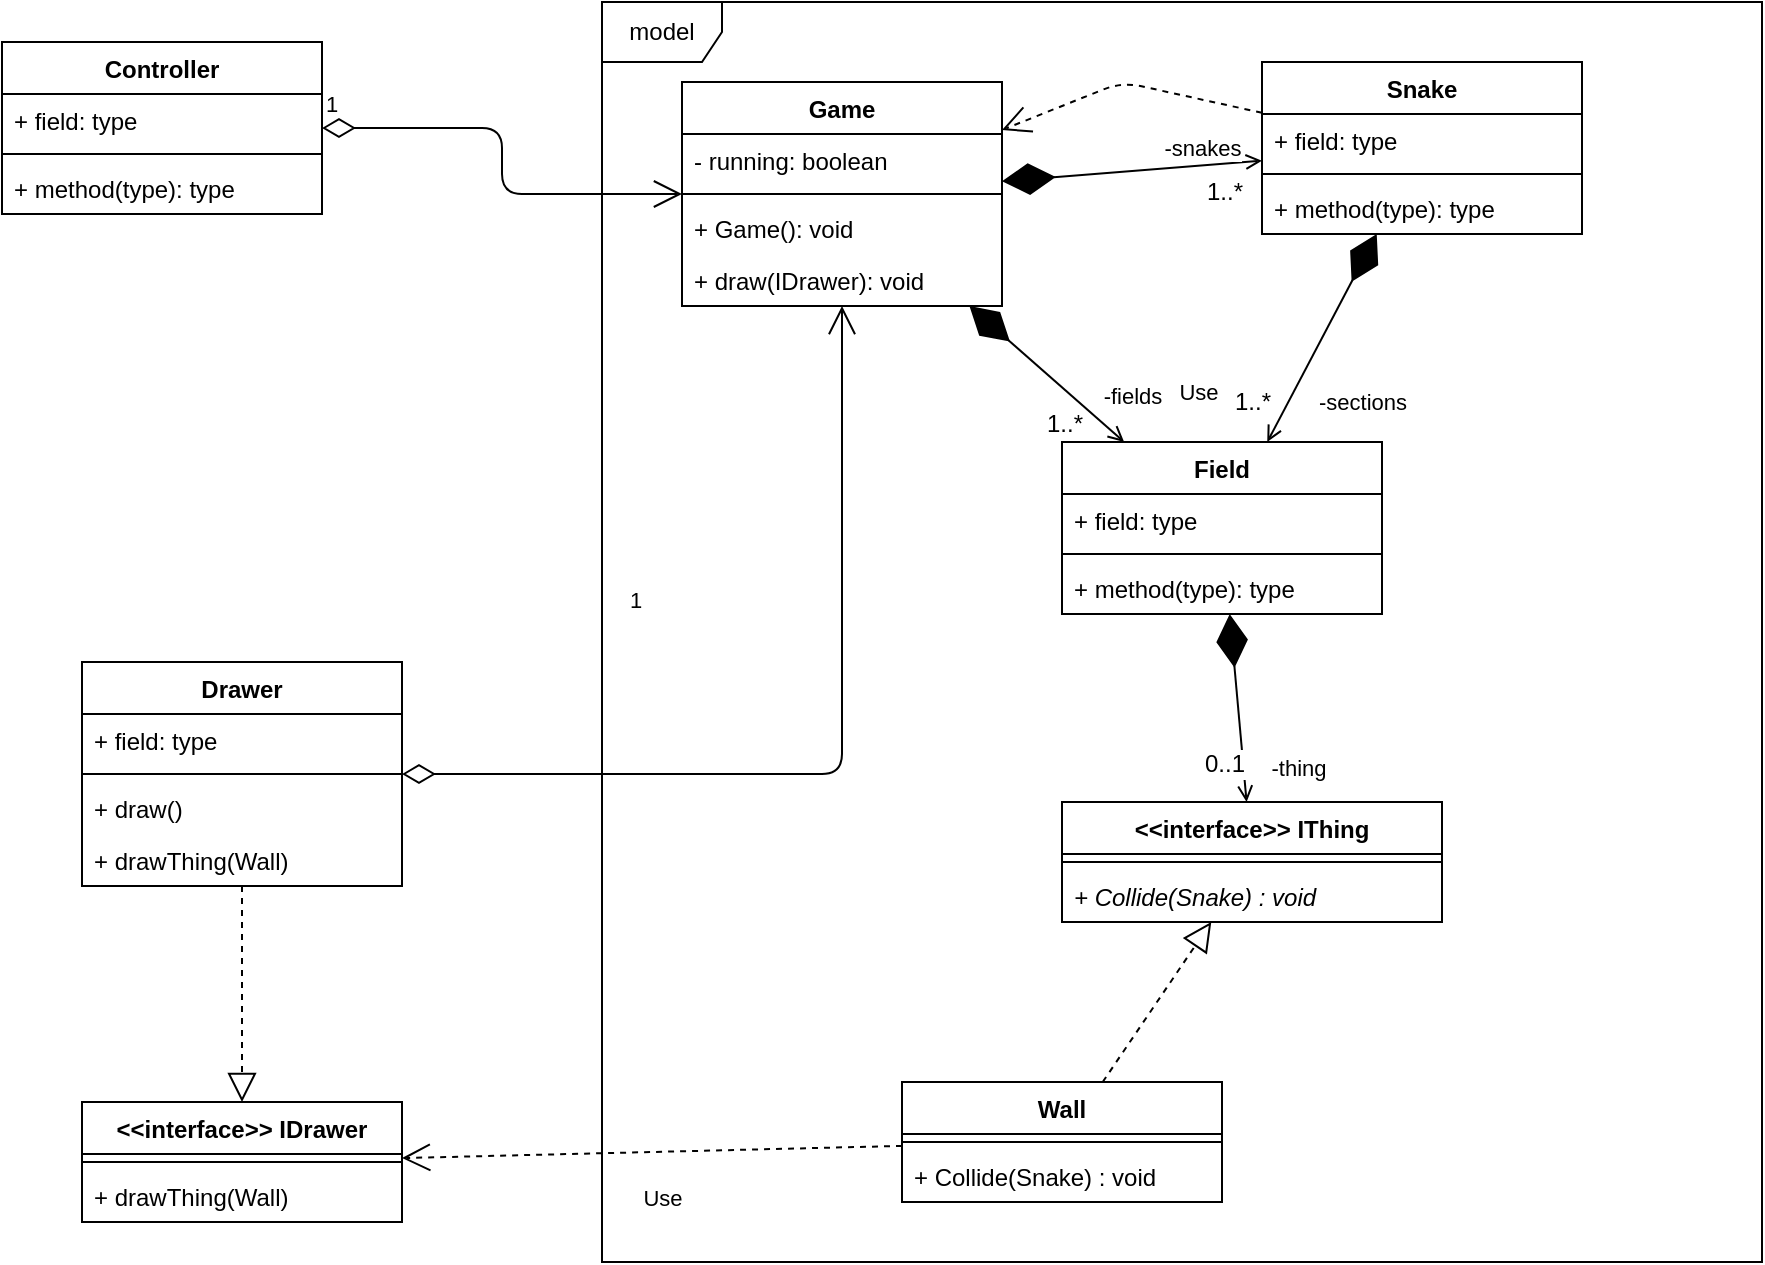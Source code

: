<mxfile version="12.7.9" type="device"><diagram id="GVDixQSI97nVMu_xRKOy" name="Page-1"><mxGraphModel dx="1466" dy="1763" grid="1" gridSize="10" guides="1" tooltips="1" connect="1" arrows="1" fold="1" page="1" pageScale="1" pageWidth="827" pageHeight="1169" math="0" shadow="0"><root><mxCell id="0"/><mxCell id="1" parent="0"/><mxCell id="5MOsSe9phII5z0YcXyXu-37" value="model" style="shape=umlFrame;whiteSpace=wrap;html=1;" vertex="1" parent="1"><mxGeometry x="10" y="-10" width="580" height="630" as="geometry"/></mxCell><mxCell id="5MOsSe9phII5z0YcXyXu-1" value="Game" style="swimlane;fontStyle=1;align=center;verticalAlign=top;childLayout=stackLayout;horizontal=1;startSize=26;horizontalStack=0;resizeParent=1;resizeParentMax=0;resizeLast=0;collapsible=1;marginBottom=0;" vertex="1" parent="1"><mxGeometry x="50" y="30" width="160" height="112" as="geometry"/></mxCell><mxCell id="5MOsSe9phII5z0YcXyXu-2" value="- running: boolean" style="text;strokeColor=none;fillColor=none;align=left;verticalAlign=top;spacingLeft=4;spacingRight=4;overflow=hidden;rotatable=0;points=[[0,0.5],[1,0.5]];portConstraint=eastwest;" vertex="1" parent="5MOsSe9phII5z0YcXyXu-1"><mxGeometry y="26" width="160" height="26" as="geometry"/></mxCell><mxCell id="5MOsSe9phII5z0YcXyXu-3" value="" style="line;strokeWidth=1;fillColor=none;align=left;verticalAlign=middle;spacingTop=-1;spacingLeft=3;spacingRight=3;rotatable=0;labelPosition=right;points=[];portConstraint=eastwest;" vertex="1" parent="5MOsSe9phII5z0YcXyXu-1"><mxGeometry y="52" width="160" height="8" as="geometry"/></mxCell><mxCell id="5MOsSe9phII5z0YcXyXu-4" value="+ Game(): void&#xA;" style="text;strokeColor=none;fillColor=none;align=left;verticalAlign=top;spacingLeft=4;spacingRight=4;overflow=hidden;rotatable=0;points=[[0,0.5],[1,0.5]];portConstraint=eastwest;" vertex="1" parent="5MOsSe9phII5z0YcXyXu-1"><mxGeometry y="60" width="160" height="26" as="geometry"/></mxCell><mxCell id="5MOsSe9phII5z0YcXyXu-6" value="+ draw(IDrawer): void" style="text;strokeColor=none;fillColor=none;align=left;verticalAlign=top;spacingLeft=4;spacingRight=4;overflow=hidden;rotatable=0;points=[[0,0.5],[1,0.5]];portConstraint=eastwest;" vertex="1" parent="5MOsSe9phII5z0YcXyXu-1"><mxGeometry y="86" width="160" height="26" as="geometry"/></mxCell><mxCell id="5MOsSe9phII5z0YcXyXu-7" value="Field" style="swimlane;fontStyle=1;align=center;verticalAlign=top;childLayout=stackLayout;horizontal=1;startSize=26;horizontalStack=0;resizeParent=1;resizeParentMax=0;resizeLast=0;collapsible=1;marginBottom=0;" vertex="1" parent="1"><mxGeometry x="240" y="210" width="160" height="86" as="geometry"/></mxCell><mxCell id="5MOsSe9phII5z0YcXyXu-8" value="+ field: type" style="text;strokeColor=none;fillColor=none;align=left;verticalAlign=top;spacingLeft=4;spacingRight=4;overflow=hidden;rotatable=0;points=[[0,0.5],[1,0.5]];portConstraint=eastwest;" vertex="1" parent="5MOsSe9phII5z0YcXyXu-7"><mxGeometry y="26" width="160" height="26" as="geometry"/></mxCell><mxCell id="5MOsSe9phII5z0YcXyXu-9" value="" style="line;strokeWidth=1;fillColor=none;align=left;verticalAlign=middle;spacingTop=-1;spacingLeft=3;spacingRight=3;rotatable=0;labelPosition=right;points=[];portConstraint=eastwest;" vertex="1" parent="5MOsSe9phII5z0YcXyXu-7"><mxGeometry y="52" width="160" height="8" as="geometry"/></mxCell><mxCell id="5MOsSe9phII5z0YcXyXu-10" value="+ method(type): type" style="text;strokeColor=none;fillColor=none;align=left;verticalAlign=top;spacingLeft=4;spacingRight=4;overflow=hidden;rotatable=0;points=[[0,0.5],[1,0.5]];portConstraint=eastwest;" vertex="1" parent="5MOsSe9phII5z0YcXyXu-7"><mxGeometry y="60" width="160" height="26" as="geometry"/></mxCell><mxCell id="5MOsSe9phII5z0YcXyXu-11" value="-fields" style="endArrow=diamondThin;endFill=1;endSize=24;html=1;startArrow=open;startFill=0;" edge="1" parent="1" source="5MOsSe9phII5z0YcXyXu-7" target="5MOsSe9phII5z0YcXyXu-1"><mxGeometry x="-0.763" y="-20" width="160" relative="1" as="geometry"><mxPoint x="230" y="240" as="sourcePoint"/><mxPoint x="390" y="240" as="targetPoint"/><mxPoint as="offset"/></mxGeometry></mxCell><mxCell id="5MOsSe9phII5z0YcXyXu-12" value="1..*" style="text;html=1;align=center;verticalAlign=middle;resizable=0;points=[];labelBackgroundColor=#ffffff;" vertex="1" connectable="0" parent="5MOsSe9phII5z0YcXyXu-11"><mxGeometry x="-0.871" relative="1" as="geometry"><mxPoint x="-25.9" y="-5.45" as="offset"/></mxGeometry></mxCell><mxCell id="5MOsSe9phII5z0YcXyXu-13" value="Snake" style="swimlane;fontStyle=1;align=center;verticalAlign=top;childLayout=stackLayout;horizontal=1;startSize=26;horizontalStack=0;resizeParent=1;resizeParentMax=0;resizeLast=0;collapsible=1;marginBottom=0;" vertex="1" parent="1"><mxGeometry x="340" y="20" width="160" height="86" as="geometry"/></mxCell><mxCell id="5MOsSe9phII5z0YcXyXu-14" value="+ field: type" style="text;strokeColor=none;fillColor=none;align=left;verticalAlign=top;spacingLeft=4;spacingRight=4;overflow=hidden;rotatable=0;points=[[0,0.5],[1,0.5]];portConstraint=eastwest;" vertex="1" parent="5MOsSe9phII5z0YcXyXu-13"><mxGeometry y="26" width="160" height="26" as="geometry"/></mxCell><mxCell id="5MOsSe9phII5z0YcXyXu-15" value="" style="line;strokeWidth=1;fillColor=none;align=left;verticalAlign=middle;spacingTop=-1;spacingLeft=3;spacingRight=3;rotatable=0;labelPosition=right;points=[];portConstraint=eastwest;" vertex="1" parent="5MOsSe9phII5z0YcXyXu-13"><mxGeometry y="52" width="160" height="8" as="geometry"/></mxCell><mxCell id="5MOsSe9phII5z0YcXyXu-16" value="+ method(type): type" style="text;strokeColor=none;fillColor=none;align=left;verticalAlign=top;spacingLeft=4;spacingRight=4;overflow=hidden;rotatable=0;points=[[0,0.5],[1,0.5]];portConstraint=eastwest;" vertex="1" parent="5MOsSe9phII5z0YcXyXu-13"><mxGeometry y="60" width="160" height="26" as="geometry"/></mxCell><mxCell id="5MOsSe9phII5z0YcXyXu-17" value="-snakes" style="endArrow=diamondThin;endFill=1;endSize=24;html=1;startArrow=open;startFill=0;" edge="1" parent="1" source="5MOsSe9phII5z0YcXyXu-13" target="5MOsSe9phII5z0YcXyXu-1"><mxGeometry x="-0.549" y="-9" width="160" relative="1" as="geometry"><mxPoint x="360" y="174.467" as="sourcePoint"/><mxPoint x="220" y="124.533" as="targetPoint"/><mxPoint as="offset"/></mxGeometry></mxCell><mxCell id="5MOsSe9phII5z0YcXyXu-18" value="1..*" style="text;html=1;align=center;verticalAlign=middle;resizable=0;points=[];labelBackgroundColor=#ffffff;" vertex="1" connectable="0" parent="5MOsSe9phII5z0YcXyXu-17"><mxGeometry x="-0.871" relative="1" as="geometry"><mxPoint x="-10.91" y="14.78" as="offset"/></mxGeometry></mxCell><mxCell id="5MOsSe9phII5z0YcXyXu-19" value="-sections" style="endArrow=diamondThin;endFill=1;endSize=24;html=1;startArrow=open;startFill=0;" edge="1" parent="1" source="5MOsSe9phII5z0YcXyXu-7" target="5MOsSe9phII5z0YcXyXu-13"><mxGeometry x="-0.323" y="-33" width="160" relative="1" as="geometry"><mxPoint x="350" y="79.345" as="sourcePoint"/><mxPoint x="220" y="89.655" as="targetPoint"/><mxPoint as="offset"/></mxGeometry></mxCell><mxCell id="5MOsSe9phII5z0YcXyXu-20" value="1..*" style="text;html=1;align=center;verticalAlign=middle;resizable=0;points=[];labelBackgroundColor=#ffffff;" vertex="1" connectable="0" parent="5MOsSe9phII5z0YcXyXu-19"><mxGeometry x="-0.871" relative="1" as="geometry"><mxPoint x="-10.91" y="-13.29" as="offset"/></mxGeometry></mxCell><mxCell id="5MOsSe9phII5z0YcXyXu-22" value="&lt;&lt;interface&gt;&gt; IThing" style="swimlane;fontStyle=1;align=center;verticalAlign=top;childLayout=stackLayout;horizontal=1;startSize=26;horizontalStack=0;resizeParent=1;resizeParentMax=0;resizeLast=0;collapsible=1;marginBottom=0;" vertex="1" parent="1"><mxGeometry x="240" y="390" width="190" height="60" as="geometry"/></mxCell><mxCell id="5MOsSe9phII5z0YcXyXu-24" value="" style="line;strokeWidth=1;fillColor=none;align=left;verticalAlign=middle;spacingTop=-1;spacingLeft=3;spacingRight=3;rotatable=0;labelPosition=right;points=[];portConstraint=eastwest;" vertex="1" parent="5MOsSe9phII5z0YcXyXu-22"><mxGeometry y="26" width="190" height="8" as="geometry"/></mxCell><mxCell id="5MOsSe9phII5z0YcXyXu-25" value="+ Collide(Snake) : void&#xA;" style="text;strokeColor=none;fillColor=none;align=left;verticalAlign=top;spacingLeft=4;spacingRight=4;overflow=hidden;rotatable=0;points=[[0,0.5],[1,0.5]];portConstraint=eastwest;fontStyle=2" vertex="1" parent="5MOsSe9phII5z0YcXyXu-22"><mxGeometry y="34" width="190" height="26" as="geometry"/></mxCell><mxCell id="5MOsSe9phII5z0YcXyXu-26" value="-thing" style="endArrow=diamondThin;endFill=1;endSize=24;html=1;startArrow=open;startFill=0;" edge="1" parent="1" source="5MOsSe9phII5z0YcXyXu-22" target="5MOsSe9phII5z0YcXyXu-7"><mxGeometry x="-0.685" y="-27" width="160" relative="1" as="geometry"><mxPoint x="352.632" y="220" as="sourcePoint"/><mxPoint x="480" y="250" as="targetPoint"/><mxPoint as="offset"/></mxGeometry></mxCell><mxCell id="5MOsSe9phII5z0YcXyXu-27" value="0..1" style="text;html=1;align=center;verticalAlign=middle;resizable=0;points=[];labelBackgroundColor=#ffffff;" vertex="1" connectable="0" parent="5MOsSe9phII5z0YcXyXu-26"><mxGeometry x="-0.871" relative="1" as="geometry"><mxPoint x="-10.91" y="-13.29" as="offset"/></mxGeometry></mxCell><mxCell id="5MOsSe9phII5z0YcXyXu-28" value="Use" style="endArrow=open;endSize=12;dashed=1;html=1;" edge="1" parent="1" source="5MOsSe9phII5z0YcXyXu-13" target="5MOsSe9phII5z0YcXyXu-1"><mxGeometry x="1" y="130" width="160" relative="1" as="geometry"><mxPoint x="330" y="340" as="sourcePoint"/><mxPoint x="490" y="340" as="targetPoint"/><Array as="points"><mxPoint x="270" y="30"/></Array><mxPoint x="50" y="10" as="offset"/></mxGeometry></mxCell><mxCell id="5MOsSe9phII5z0YcXyXu-29" value="Wall" style="swimlane;fontStyle=1;align=center;verticalAlign=top;childLayout=stackLayout;horizontal=1;startSize=26;horizontalStack=0;resizeParent=1;resizeParentMax=0;resizeLast=0;collapsible=1;marginBottom=0;" vertex="1" parent="1"><mxGeometry x="160" y="530" width="160" height="60" as="geometry"/></mxCell><mxCell id="5MOsSe9phII5z0YcXyXu-31" value="" style="line;strokeWidth=1;fillColor=none;align=left;verticalAlign=middle;spacingTop=-1;spacingLeft=3;spacingRight=3;rotatable=0;labelPosition=right;points=[];portConstraint=eastwest;" vertex="1" parent="5MOsSe9phII5z0YcXyXu-29"><mxGeometry y="26" width="160" height="8" as="geometry"/></mxCell><mxCell id="5MOsSe9phII5z0YcXyXu-32" value="+ Collide(Snake) : void" style="text;strokeColor=none;fillColor=none;align=left;verticalAlign=top;spacingLeft=4;spacingRight=4;overflow=hidden;rotatable=0;points=[[0,0.5],[1,0.5]];portConstraint=eastwest;" vertex="1" parent="5MOsSe9phII5z0YcXyXu-29"><mxGeometry y="34" width="160" height="26" as="geometry"/></mxCell><mxCell id="5MOsSe9phII5z0YcXyXu-34" value="" style="endArrow=block;dashed=1;endFill=0;endSize=12;html=1;" edge="1" parent="1" source="5MOsSe9phII5z0YcXyXu-29" target="5MOsSe9phII5z0YcXyXu-22"><mxGeometry width="160" relative="1" as="geometry"><mxPoint x="350" y="350" as="sourcePoint"/><mxPoint x="510" y="350" as="targetPoint"/></mxGeometry></mxCell><mxCell id="5MOsSe9phII5z0YcXyXu-38" value="Controller" style="swimlane;fontStyle=1;align=center;verticalAlign=top;childLayout=stackLayout;horizontal=1;startSize=26;horizontalStack=0;resizeParent=1;resizeParentMax=0;resizeLast=0;collapsible=1;marginBottom=0;" vertex="1" parent="1"><mxGeometry x="-290" y="10" width="160" height="86" as="geometry"/></mxCell><mxCell id="5MOsSe9phII5z0YcXyXu-39" value="+ field: type" style="text;strokeColor=none;fillColor=none;align=left;verticalAlign=top;spacingLeft=4;spacingRight=4;overflow=hidden;rotatable=0;points=[[0,0.5],[1,0.5]];portConstraint=eastwest;" vertex="1" parent="5MOsSe9phII5z0YcXyXu-38"><mxGeometry y="26" width="160" height="26" as="geometry"/></mxCell><mxCell id="5MOsSe9phII5z0YcXyXu-40" value="" style="line;strokeWidth=1;fillColor=none;align=left;verticalAlign=middle;spacingTop=-1;spacingLeft=3;spacingRight=3;rotatable=0;labelPosition=right;points=[];portConstraint=eastwest;" vertex="1" parent="5MOsSe9phII5z0YcXyXu-38"><mxGeometry y="52" width="160" height="8" as="geometry"/></mxCell><mxCell id="5MOsSe9phII5z0YcXyXu-41" value="+ method(type): type" style="text;strokeColor=none;fillColor=none;align=left;verticalAlign=top;spacingLeft=4;spacingRight=4;overflow=hidden;rotatable=0;points=[[0,0.5],[1,0.5]];portConstraint=eastwest;" vertex="1" parent="5MOsSe9phII5z0YcXyXu-38"><mxGeometry y="60" width="160" height="26" as="geometry"/></mxCell><mxCell id="5MOsSe9phII5z0YcXyXu-42" value="1" style="endArrow=open;html=1;endSize=12;startArrow=diamondThin;startSize=14;startFill=0;edgeStyle=orthogonalEdgeStyle;align=left;verticalAlign=bottom;" edge="1" parent="1" source="5MOsSe9phII5z0YcXyXu-38" target="5MOsSe9phII5z0YcXyXu-1"><mxGeometry x="-1" y="3" relative="1" as="geometry"><mxPoint x="150" y="330" as="sourcePoint"/><mxPoint x="-80" y="130" as="targetPoint"/></mxGeometry></mxCell><mxCell id="5MOsSe9phII5z0YcXyXu-43" value="Drawer" style="swimlane;fontStyle=1;align=center;verticalAlign=top;childLayout=stackLayout;horizontal=1;startSize=26;horizontalStack=0;resizeParent=1;resizeParentMax=0;resizeLast=0;collapsible=1;marginBottom=0;" vertex="1" parent="1"><mxGeometry x="-250" y="320" width="160" height="112" as="geometry"/></mxCell><mxCell id="5MOsSe9phII5z0YcXyXu-44" value="+ field: type" style="text;strokeColor=none;fillColor=none;align=left;verticalAlign=top;spacingLeft=4;spacingRight=4;overflow=hidden;rotatable=0;points=[[0,0.5],[1,0.5]];portConstraint=eastwest;" vertex="1" parent="5MOsSe9phII5z0YcXyXu-43"><mxGeometry y="26" width="160" height="26" as="geometry"/></mxCell><mxCell id="5MOsSe9phII5z0YcXyXu-45" value="" style="line;strokeWidth=1;fillColor=none;align=left;verticalAlign=middle;spacingTop=-1;spacingLeft=3;spacingRight=3;rotatable=0;labelPosition=right;points=[];portConstraint=eastwest;" vertex="1" parent="5MOsSe9phII5z0YcXyXu-43"><mxGeometry y="52" width="160" height="8" as="geometry"/></mxCell><mxCell id="5MOsSe9phII5z0YcXyXu-46" value="+ draw()" style="text;strokeColor=none;fillColor=none;align=left;verticalAlign=top;spacingLeft=4;spacingRight=4;overflow=hidden;rotatable=0;points=[[0,0.5],[1,0.5]];portConstraint=eastwest;" vertex="1" parent="5MOsSe9phII5z0YcXyXu-43"><mxGeometry y="60" width="160" height="26" as="geometry"/></mxCell><mxCell id="5MOsSe9phII5z0YcXyXu-54" value="+ drawThing(Wall)" style="text;strokeColor=none;fillColor=none;align=left;verticalAlign=top;spacingLeft=4;spacingRight=4;overflow=hidden;rotatable=0;points=[[0,0.5],[1,0.5]];portConstraint=eastwest;" vertex="1" parent="5MOsSe9phII5z0YcXyXu-43"><mxGeometry y="86" width="160" height="26" as="geometry"/></mxCell><mxCell id="5MOsSe9phII5z0YcXyXu-47" value="1" style="endArrow=open;html=1;endSize=12;startArrow=diamondThin;startSize=14;startFill=0;edgeStyle=orthogonalEdgeStyle;align=left;verticalAlign=bottom;" edge="1" parent="1" source="5MOsSe9phII5z0YcXyXu-43" target="5MOsSe9phII5z0YcXyXu-1"><mxGeometry x="0.058" y="59" relative="1" as="geometry"><mxPoint x="-90" y="70" as="sourcePoint"/><mxPoint x="70" y="70" as="targetPoint"/><mxPoint x="-49" y="-58" as="offset"/></mxGeometry></mxCell><mxCell id="5MOsSe9phII5z0YcXyXu-48" value="Use" style="endArrow=open;endSize=12;dashed=1;html=1;" edge="1" parent="1" source="5MOsSe9phII5z0YcXyXu-29" target="5MOsSe9phII5z0YcXyXu-49"><mxGeometry x="-0.033" y="23" width="160" relative="1" as="geometry"><mxPoint x="320" y="-120" as="sourcePoint"/><mxPoint x="-140" y="320" as="targetPoint"/><Array as="points"/><mxPoint as="offset"/></mxGeometry></mxCell><mxCell id="5MOsSe9phII5z0YcXyXu-49" value="&lt;&lt;interface&gt;&gt; IDrawer" style="swimlane;fontStyle=1;align=center;verticalAlign=top;childLayout=stackLayout;horizontal=1;startSize=26;horizontalStack=0;resizeParent=1;resizeParentMax=0;resizeLast=0;collapsible=1;marginBottom=0;" vertex="1" parent="1"><mxGeometry x="-250" y="540" width="160" height="60" as="geometry"/></mxCell><mxCell id="5MOsSe9phII5z0YcXyXu-51" value="" style="line;strokeWidth=1;fillColor=none;align=left;verticalAlign=middle;spacingTop=-1;spacingLeft=3;spacingRight=3;rotatable=0;labelPosition=right;points=[];portConstraint=eastwest;" vertex="1" parent="5MOsSe9phII5z0YcXyXu-49"><mxGeometry y="26" width="160" height="8" as="geometry"/></mxCell><mxCell id="5MOsSe9phII5z0YcXyXu-52" value="+ drawThing(Wall)" style="text;strokeColor=none;fillColor=none;align=left;verticalAlign=top;spacingLeft=4;spacingRight=4;overflow=hidden;rotatable=0;points=[[0,0.5],[1,0.5]];portConstraint=eastwest;" vertex="1" parent="5MOsSe9phII5z0YcXyXu-49"><mxGeometry y="34" width="160" height="26" as="geometry"/></mxCell><mxCell id="5MOsSe9phII5z0YcXyXu-53" value="" style="endArrow=block;dashed=1;endFill=0;endSize=12;html=1;" edge="1" parent="1" source="5MOsSe9phII5z0YcXyXu-43" target="5MOsSe9phII5z0YcXyXu-49"><mxGeometry width="160" relative="1" as="geometry"><mxPoint x="-70" y="340" as="sourcePoint"/><mxPoint x="-20" y="460" as="targetPoint"/></mxGeometry></mxCell></root></mxGraphModel></diagram></mxfile>